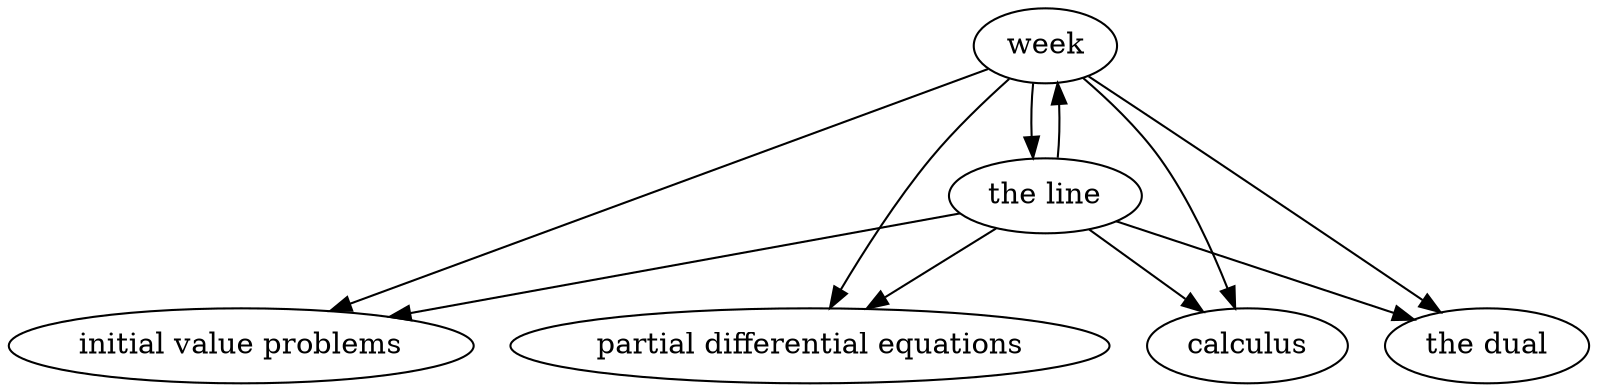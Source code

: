 digraph {
"week"
"the line"->"week"
"initial value problems"
"week"->"initial value problems"
"the line"->"initial value problems"
"the line"
"week"->"the line"
"partial differential equations"
"week"->"partial differential equations"
"the line"->"partial differential equations"
"calculus"
"week"->"calculus"
"the line"->"calculus"
"the dual"
"week"->"the dual"
"the line"->"the dual"
}
